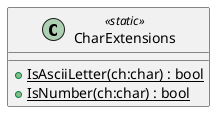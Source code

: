 @startuml
class CharExtensions <<static>> {
    + {static} IsAsciiLetter(ch:char) : bool
    + {static} IsNumber(ch:char) : bool
}
@enduml
